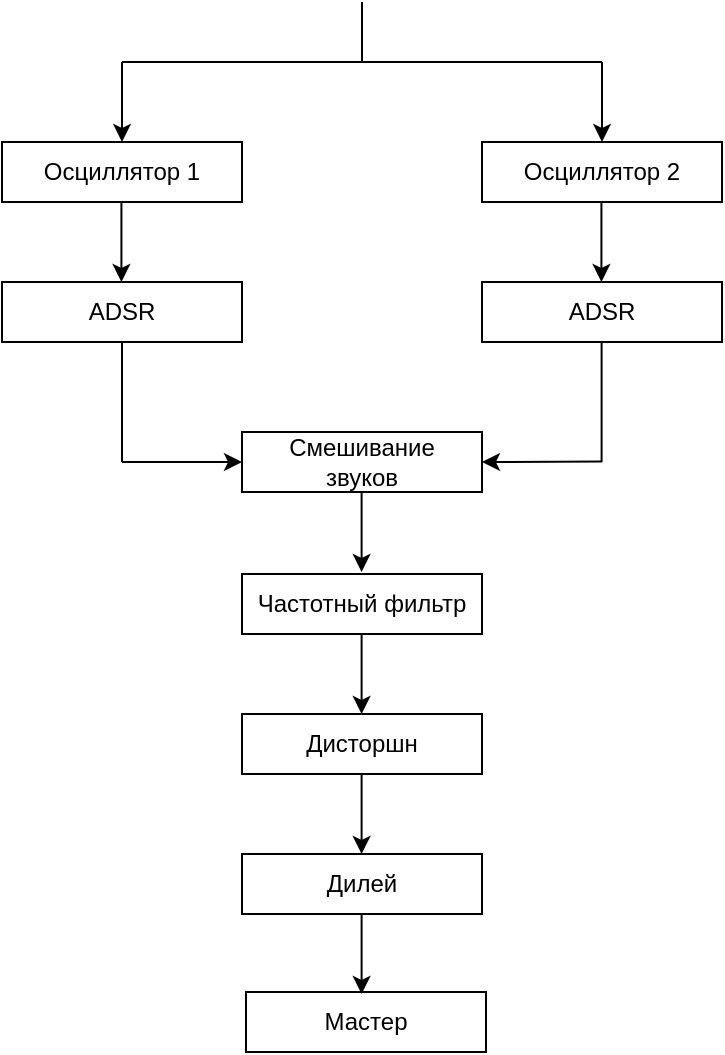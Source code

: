 <mxfile version="13.9.9" type="device"><diagram id="A2VJuuOb37k7qH5EACCd" name="Страница 1"><mxGraphModel dx="1385" dy="685" grid="1" gridSize="10" guides="1" tooltips="1" connect="1" arrows="1" fold="1" page="1" pageScale="1" pageWidth="827" pageHeight="1169" math="0" shadow="0"><root><mxCell id="0"/><mxCell id="1" parent="0"/><mxCell id="NupSJaFN7XMTDJIzfq2w-2" value="" style="endArrow=none;html=1;" edge="1" parent="1"><mxGeometry width="50" height="50" relative="1" as="geometry"><mxPoint x="440" y="40" as="sourcePoint"/><mxPoint x="440" y="10" as="targetPoint"/></mxGeometry></mxCell><mxCell id="NupSJaFN7XMTDJIzfq2w-3" value="" style="endArrow=none;html=1;" edge="1" parent="1"><mxGeometry width="50" height="50" relative="1" as="geometry"><mxPoint x="440" y="40" as="sourcePoint"/><mxPoint x="320" y="40" as="targetPoint"/></mxGeometry></mxCell><mxCell id="NupSJaFN7XMTDJIzfq2w-4" value="" style="endArrow=none;html=1;" edge="1" parent="1"><mxGeometry width="50" height="50" relative="1" as="geometry"><mxPoint x="560" y="40" as="sourcePoint"/><mxPoint x="440" y="40" as="targetPoint"/></mxGeometry></mxCell><mxCell id="NupSJaFN7XMTDJIzfq2w-5" value="" style="endArrow=classic;html=1;" edge="1" parent="1"><mxGeometry width="50" height="50" relative="1" as="geometry"><mxPoint x="320" y="40" as="sourcePoint"/><mxPoint x="320" y="80" as="targetPoint"/></mxGeometry></mxCell><mxCell id="NupSJaFN7XMTDJIzfq2w-6" value="Осциллятор 1" style="rounded=0;whiteSpace=wrap;html=1;" vertex="1" parent="1"><mxGeometry x="260" y="80" width="120" height="30" as="geometry"/></mxCell><mxCell id="NupSJaFN7XMTDJIzfq2w-7" value="Осциллятор 2" style="rounded=0;whiteSpace=wrap;html=1;" vertex="1" parent="1"><mxGeometry x="500" y="80" width="120" height="30" as="geometry"/></mxCell><mxCell id="NupSJaFN7XMTDJIzfq2w-8" value="" style="endArrow=classic;html=1;entryX=0.5;entryY=0;entryDx=0;entryDy=0;" edge="1" parent="1" target="NupSJaFN7XMTDJIzfq2w-7"><mxGeometry width="50" height="50" relative="1" as="geometry"><mxPoint x="560" y="40" as="sourcePoint"/><mxPoint x="650" y="180" as="targetPoint"/></mxGeometry></mxCell><mxCell id="NupSJaFN7XMTDJIzfq2w-10" value="" style="endArrow=classic;html=1;" edge="1" parent="1"><mxGeometry width="50" height="50" relative="1" as="geometry"><mxPoint x="319.71" y="110" as="sourcePoint"/><mxPoint x="319.71" y="150" as="targetPoint"/></mxGeometry></mxCell><mxCell id="NupSJaFN7XMTDJIzfq2w-11" value="" style="endArrow=classic;html=1;" edge="1" parent="1"><mxGeometry width="50" height="50" relative="1" as="geometry"><mxPoint x="559.71" y="110" as="sourcePoint"/><mxPoint x="559.71" y="150" as="targetPoint"/></mxGeometry></mxCell><mxCell id="NupSJaFN7XMTDJIzfq2w-13" value="ADSR" style="rounded=0;whiteSpace=wrap;html=1;" vertex="1" parent="1"><mxGeometry x="260" y="150" width="120" height="30" as="geometry"/></mxCell><mxCell id="NupSJaFN7XMTDJIzfq2w-14" value="ADSR" style="rounded=0;whiteSpace=wrap;html=1;" vertex="1" parent="1"><mxGeometry x="500" y="150" width="120" height="30" as="geometry"/></mxCell><mxCell id="NupSJaFN7XMTDJIzfq2w-16" value="Смешивание&lt;br&gt;звуков" style="rounded=0;whiteSpace=wrap;html=1;" vertex="1" parent="1"><mxGeometry x="380" y="225" width="120" height="30" as="geometry"/></mxCell><mxCell id="NupSJaFN7XMTDJIzfq2w-17" value="" style="endArrow=classic;html=1;entryX=0;entryY=0.5;entryDx=0;entryDy=0;" edge="1" parent="1" target="NupSJaFN7XMTDJIzfq2w-16"><mxGeometry width="50" height="50" relative="1" as="geometry"><mxPoint x="320" y="240" as="sourcePoint"/><mxPoint x="390" y="260" as="targetPoint"/></mxGeometry></mxCell><mxCell id="NupSJaFN7XMTDJIzfq2w-18" value="" style="endArrow=none;html=1;entryX=0.5;entryY=1;entryDx=0;entryDy=0;" edge="1" parent="1" target="NupSJaFN7XMTDJIzfq2w-13"><mxGeometry width="50" height="50" relative="1" as="geometry"><mxPoint x="320" y="240" as="sourcePoint"/><mxPoint x="350" y="260" as="targetPoint"/></mxGeometry></mxCell><mxCell id="NupSJaFN7XMTDJIzfq2w-19" value="" style="endArrow=none;html=1;entryX=0.5;entryY=1;entryDx=0;entryDy=0;" edge="1" parent="1"><mxGeometry width="50" height="50" relative="1" as="geometry"><mxPoint x="559.8" y="240" as="sourcePoint"/><mxPoint x="559.8" y="180" as="targetPoint"/></mxGeometry></mxCell><mxCell id="NupSJaFN7XMTDJIzfq2w-20" value="" style="endArrow=classic;html=1;entryX=1;entryY=0.5;entryDx=0;entryDy=0;" edge="1" parent="1" target="NupSJaFN7XMTDJIzfq2w-16"><mxGeometry width="50" height="50" relative="1" as="geometry"><mxPoint x="560" y="239.8" as="sourcePoint"/><mxPoint x="620" y="239.8" as="targetPoint"/></mxGeometry></mxCell><mxCell id="NupSJaFN7XMTDJIzfq2w-21" value="" style="endArrow=classic;html=1;" edge="1" parent="1"><mxGeometry width="50" height="50" relative="1" as="geometry"><mxPoint x="439.8" y="255" as="sourcePoint"/><mxPoint x="439.8" y="295" as="targetPoint"/></mxGeometry></mxCell><mxCell id="NupSJaFN7XMTDJIzfq2w-23" value="Частотный фильтр" style="rounded=0;whiteSpace=wrap;html=1;" vertex="1" parent="1"><mxGeometry x="380" y="296" width="120" height="30" as="geometry"/></mxCell><mxCell id="NupSJaFN7XMTDJIzfq2w-25" value="Дисторшн" style="rounded=0;whiteSpace=wrap;html=1;" vertex="1" parent="1"><mxGeometry x="380" y="366" width="120" height="30" as="geometry"/></mxCell><mxCell id="NupSJaFN7XMTDJIzfq2w-26" value="" style="endArrow=classic;html=1;" edge="1" parent="1"><mxGeometry width="50" height="50" relative="1" as="geometry"><mxPoint x="439.8" y="326" as="sourcePoint"/><mxPoint x="439.8" y="366" as="targetPoint"/></mxGeometry></mxCell><mxCell id="NupSJaFN7XMTDJIzfq2w-28" value="Дилей" style="rounded=0;whiteSpace=wrap;html=1;" vertex="1" parent="1"><mxGeometry x="380" y="436" width="120" height="30" as="geometry"/></mxCell><mxCell id="NupSJaFN7XMTDJIzfq2w-29" value="" style="endArrow=classic;html=1;" edge="1" parent="1"><mxGeometry width="50" height="50" relative="1" as="geometry"><mxPoint x="439.8" y="396" as="sourcePoint"/><mxPoint x="439.8" y="436" as="targetPoint"/></mxGeometry></mxCell><mxCell id="NupSJaFN7XMTDJIzfq2w-31" value="Мастер" style="rounded=0;whiteSpace=wrap;html=1;" vertex="1" parent="1"><mxGeometry x="382" y="505" width="120" height="30" as="geometry"/></mxCell><mxCell id="NupSJaFN7XMTDJIzfq2w-32" value="" style="endArrow=classic;html=1;" edge="1" parent="1"><mxGeometry width="50" height="50" relative="1" as="geometry"><mxPoint x="439.8" y="466" as="sourcePoint"/><mxPoint x="439.8" y="506" as="targetPoint"/></mxGeometry></mxCell></root></mxGraphModel></diagram></mxfile>